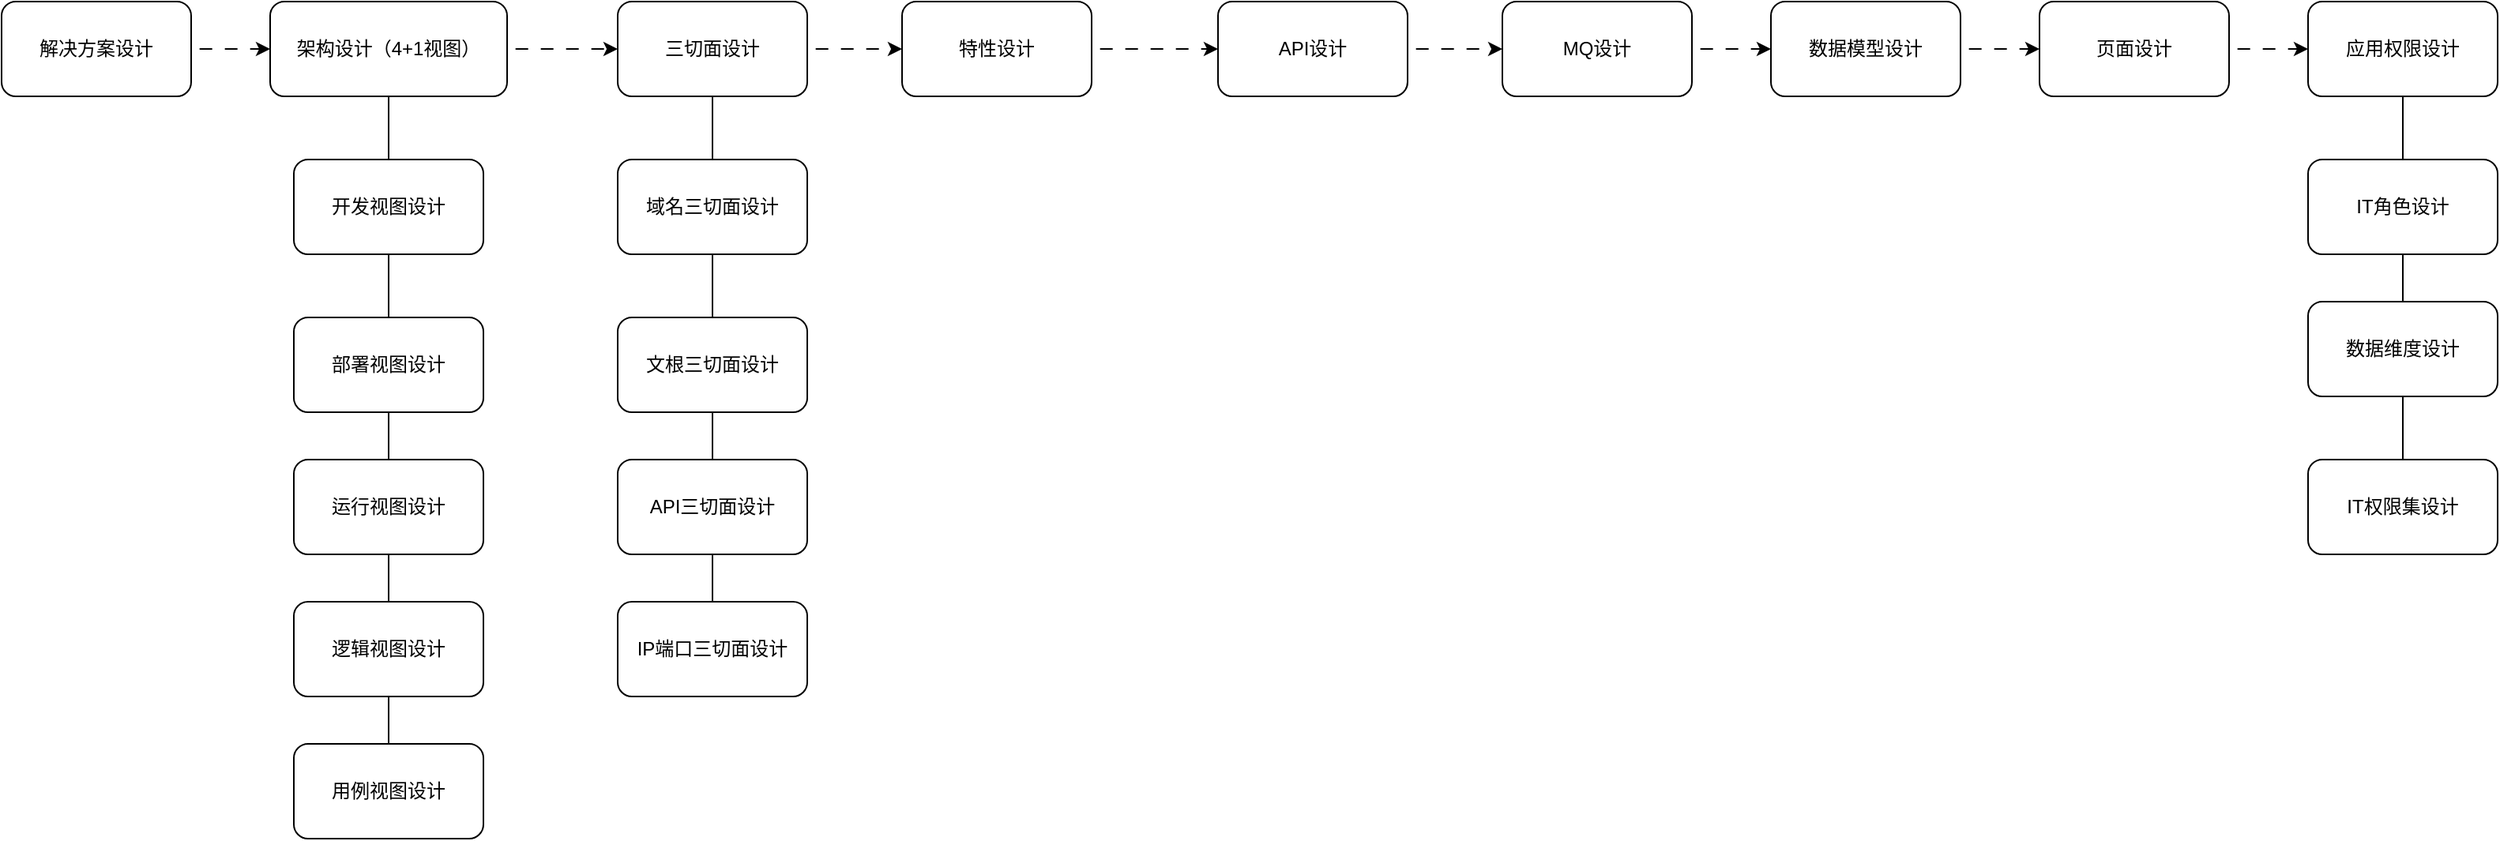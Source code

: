<mxfile version="26.0.13">
  <diagram name="Page-1" id="o7hvjnD-FwicrIdzrirB">
    <mxGraphModel dx="2071" dy="725" grid="1" gridSize="10" guides="1" tooltips="1" connect="1" arrows="1" fold="1" page="1" pageScale="1" pageWidth="850" pageHeight="1100" math="0" shadow="0">
      <root>
        <mxCell id="0" />
        <mxCell id="1" parent="0" />
        <mxCell id="HR8WFGy64bs_LNmVH5kY-29" value="" style="edgeStyle=orthogonalEdgeStyle;rounded=0;orthogonalLoop=1;jettySize=auto;html=1;flowAnimation=1;" edge="1" parent="1" source="HR8WFGy64bs_LNmVH5kY-2" target="HR8WFGy64bs_LNmVH5kY-3">
          <mxGeometry relative="1" as="geometry" />
        </mxCell>
        <mxCell id="HR8WFGy64bs_LNmVH5kY-2" value="特性设计" style="rounded=1;whiteSpace=wrap;html=1;" vertex="1" parent="1">
          <mxGeometry x="60" y="220" width="120" height="60" as="geometry" />
        </mxCell>
        <mxCell id="HR8WFGy64bs_LNmVH5kY-50" value="" style="edgeStyle=orthogonalEdgeStyle;rounded=0;orthogonalLoop=1;jettySize=auto;html=1;flowAnimation=1;" edge="1" parent="1" source="HR8WFGy64bs_LNmVH5kY-3" target="HR8WFGy64bs_LNmVH5kY-48">
          <mxGeometry relative="1" as="geometry" />
        </mxCell>
        <mxCell id="HR8WFGy64bs_LNmVH5kY-3" value="API设计" style="rounded=1;whiteSpace=wrap;html=1;" vertex="1" parent="1">
          <mxGeometry x="260" y="220" width="120" height="60" as="geometry" />
        </mxCell>
        <mxCell id="HR8WFGy64bs_LNmVH5kY-32" value="" style="edgeStyle=orthogonalEdgeStyle;rounded=0;orthogonalLoop=1;jettySize=auto;html=1;flowAnimation=1;" edge="1" parent="1" source="HR8WFGy64bs_LNmVH5kY-5" target="HR8WFGy64bs_LNmVH5kY-6">
          <mxGeometry relative="1" as="geometry" />
        </mxCell>
        <mxCell id="HR8WFGy64bs_LNmVH5kY-5" value="数据模型设计" style="rounded=1;whiteSpace=wrap;html=1;" vertex="1" parent="1">
          <mxGeometry x="610" y="220" width="120" height="60" as="geometry" />
        </mxCell>
        <mxCell id="HR8WFGy64bs_LNmVH5kY-33" value="" style="edgeStyle=orthogonalEdgeStyle;rounded=0;orthogonalLoop=1;jettySize=auto;html=1;flowAnimation=1;" edge="1" parent="1" source="HR8WFGy64bs_LNmVH5kY-6" target="HR8WFGy64bs_LNmVH5kY-7">
          <mxGeometry relative="1" as="geometry" />
        </mxCell>
        <mxCell id="HR8WFGy64bs_LNmVH5kY-6" value="页面设计" style="rounded=1;whiteSpace=wrap;html=1;" vertex="1" parent="1">
          <mxGeometry x="780" y="220" width="120" height="60" as="geometry" />
        </mxCell>
        <mxCell id="HR8WFGy64bs_LNmVH5kY-42" value="" style="edgeStyle=orthogonalEdgeStyle;rounded=0;orthogonalLoop=1;jettySize=auto;html=1;endArrow=none;startFill=0;" edge="1" parent="1" source="HR8WFGy64bs_LNmVH5kY-7" target="HR8WFGy64bs_LNmVH5kY-24">
          <mxGeometry relative="1" as="geometry" />
        </mxCell>
        <mxCell id="HR8WFGy64bs_LNmVH5kY-7" value="应用权限设计" style="rounded=1;whiteSpace=wrap;html=1;" vertex="1" parent="1">
          <mxGeometry x="950" y="220" width="120" height="60" as="geometry" />
        </mxCell>
        <mxCell id="HR8WFGy64bs_LNmVH5kY-28" value="" style="edgeStyle=orthogonalEdgeStyle;rounded=0;orthogonalLoop=1;jettySize=auto;html=1;flowAnimation=1;" edge="1" parent="1" source="HR8WFGy64bs_LNmVH5kY-8" target="HR8WFGy64bs_LNmVH5kY-2">
          <mxGeometry relative="1" as="geometry" />
        </mxCell>
        <mxCell id="HR8WFGy64bs_LNmVH5kY-38" value="" style="edgeStyle=orthogonalEdgeStyle;rounded=0;orthogonalLoop=1;jettySize=auto;html=1;endArrow=none;startFill=0;" edge="1" parent="1" source="HR8WFGy64bs_LNmVH5kY-8" target="HR8WFGy64bs_LNmVH5kY-16">
          <mxGeometry relative="1" as="geometry" />
        </mxCell>
        <mxCell id="HR8WFGy64bs_LNmVH5kY-8" value="三切面设计" style="rounded=1;whiteSpace=wrap;html=1;" vertex="1" parent="1">
          <mxGeometry x="-120" y="220" width="120" height="60" as="geometry" />
        </mxCell>
        <mxCell id="HR8WFGy64bs_LNmVH5kY-27" value="" style="edgeStyle=orthogonalEdgeStyle;rounded=0;orthogonalLoop=1;jettySize=auto;html=1;flowAnimation=1;" edge="1" parent="1" source="HR8WFGy64bs_LNmVH5kY-9" target="HR8WFGy64bs_LNmVH5kY-8">
          <mxGeometry relative="1" as="geometry" />
        </mxCell>
        <mxCell id="HR8WFGy64bs_LNmVH5kY-55" style="edgeStyle=orthogonalEdgeStyle;rounded=0;orthogonalLoop=1;jettySize=auto;html=1;exitX=0.5;exitY=1;exitDx=0;exitDy=0;entryX=0.5;entryY=0;entryDx=0;entryDy=0;endArrow=none;startFill=0;" edge="1" parent="1" source="HR8WFGy64bs_LNmVH5kY-9" target="HR8WFGy64bs_LNmVH5kY-11">
          <mxGeometry relative="1" as="geometry" />
        </mxCell>
        <mxCell id="HR8WFGy64bs_LNmVH5kY-9" value="架构设计（4+1视图）" style="rounded=1;whiteSpace=wrap;html=1;" vertex="1" parent="1">
          <mxGeometry x="-340" y="220" width="150" height="60" as="geometry" />
        </mxCell>
        <mxCell id="HR8WFGy64bs_LNmVH5kY-35" value="" style="edgeStyle=orthogonalEdgeStyle;rounded=0;orthogonalLoop=1;jettySize=auto;html=1;endArrow=none;startFill=0;" edge="1" parent="1" source="HR8WFGy64bs_LNmVH5kY-11" target="HR8WFGy64bs_LNmVH5kY-12">
          <mxGeometry relative="1" as="geometry" />
        </mxCell>
        <mxCell id="HR8WFGy64bs_LNmVH5kY-11" value="开发视图设计" style="rounded=1;whiteSpace=wrap;html=1;" vertex="1" parent="1">
          <mxGeometry x="-325" y="320" width="120" height="60" as="geometry" />
        </mxCell>
        <mxCell id="HR8WFGy64bs_LNmVH5kY-56" style="edgeStyle=orthogonalEdgeStyle;rounded=0;orthogonalLoop=1;jettySize=auto;html=1;exitX=0.5;exitY=1;exitDx=0;exitDy=0;entryX=0.5;entryY=0;entryDx=0;entryDy=0;endArrow=none;startFill=0;" edge="1" parent="1" source="HR8WFGy64bs_LNmVH5kY-12" target="HR8WFGy64bs_LNmVH5kY-13">
          <mxGeometry relative="1" as="geometry" />
        </mxCell>
        <mxCell id="HR8WFGy64bs_LNmVH5kY-12" value="部署视图设计" style="rounded=1;whiteSpace=wrap;html=1;" vertex="1" parent="1">
          <mxGeometry x="-325" y="420" width="120" height="60" as="geometry" />
        </mxCell>
        <mxCell id="HR8WFGy64bs_LNmVH5kY-57" style="edgeStyle=orthogonalEdgeStyle;rounded=0;orthogonalLoop=1;jettySize=auto;html=1;exitX=0.5;exitY=1;exitDx=0;exitDy=0;entryX=0.5;entryY=0;entryDx=0;entryDy=0;endArrow=none;startFill=0;" edge="1" parent="1" source="HR8WFGy64bs_LNmVH5kY-13" target="HR8WFGy64bs_LNmVH5kY-14">
          <mxGeometry relative="1" as="geometry">
            <Array as="points">
              <mxPoint x="-265" y="580" />
              <mxPoint x="-265" y="580" />
            </Array>
          </mxGeometry>
        </mxCell>
        <mxCell id="HR8WFGy64bs_LNmVH5kY-13" value="运行视图设计" style="rounded=1;whiteSpace=wrap;html=1;" vertex="1" parent="1">
          <mxGeometry x="-325" y="510" width="120" height="60" as="geometry" />
        </mxCell>
        <mxCell id="HR8WFGy64bs_LNmVH5kY-37" value="" style="edgeStyle=orthogonalEdgeStyle;rounded=0;orthogonalLoop=1;jettySize=auto;html=1;endArrow=none;startFill=0;" edge="1" parent="1" source="HR8WFGy64bs_LNmVH5kY-14" target="HR8WFGy64bs_LNmVH5kY-15">
          <mxGeometry relative="1" as="geometry" />
        </mxCell>
        <mxCell id="HR8WFGy64bs_LNmVH5kY-14" value="逻辑视图设计" style="rounded=1;whiteSpace=wrap;html=1;" vertex="1" parent="1">
          <mxGeometry x="-325" y="600" width="120" height="60" as="geometry" />
        </mxCell>
        <mxCell id="HR8WFGy64bs_LNmVH5kY-15" value="用例视图设计" style="rounded=1;whiteSpace=wrap;html=1;" vertex="1" parent="1">
          <mxGeometry x="-325" y="690" width="120" height="60" as="geometry" />
        </mxCell>
        <mxCell id="HR8WFGy64bs_LNmVH5kY-39" value="" style="edgeStyle=orthogonalEdgeStyle;rounded=0;orthogonalLoop=1;jettySize=auto;html=1;endArrow=none;startFill=0;" edge="1" parent="1" source="HR8WFGy64bs_LNmVH5kY-16" target="HR8WFGy64bs_LNmVH5kY-17">
          <mxGeometry relative="1" as="geometry" />
        </mxCell>
        <mxCell id="HR8WFGy64bs_LNmVH5kY-16" value="域名三切面设计" style="rounded=1;whiteSpace=wrap;html=1;" vertex="1" parent="1">
          <mxGeometry x="-120" y="320" width="120" height="60" as="geometry" />
        </mxCell>
        <mxCell id="HR8WFGy64bs_LNmVH5kY-40" value="" style="edgeStyle=orthogonalEdgeStyle;rounded=0;orthogonalLoop=1;jettySize=auto;html=1;endArrow=none;startFill=0;" edge="1" parent="1" source="HR8WFGy64bs_LNmVH5kY-17" target="HR8WFGy64bs_LNmVH5kY-18">
          <mxGeometry relative="1" as="geometry" />
        </mxCell>
        <mxCell id="HR8WFGy64bs_LNmVH5kY-17" value="文根三切面设计" style="rounded=1;whiteSpace=wrap;html=1;" vertex="1" parent="1">
          <mxGeometry x="-120" y="420" width="120" height="60" as="geometry" />
        </mxCell>
        <mxCell id="HR8WFGy64bs_LNmVH5kY-41" value="" style="edgeStyle=orthogonalEdgeStyle;rounded=0;orthogonalLoop=1;jettySize=auto;html=1;endArrow=none;startFill=0;" edge="1" parent="1" source="HR8WFGy64bs_LNmVH5kY-18" target="HR8WFGy64bs_LNmVH5kY-19">
          <mxGeometry relative="1" as="geometry" />
        </mxCell>
        <mxCell id="HR8WFGy64bs_LNmVH5kY-18" value="API三切面设计" style="rounded=1;whiteSpace=wrap;html=1;" vertex="1" parent="1">
          <mxGeometry x="-120" y="510" width="120" height="60" as="geometry" />
        </mxCell>
        <mxCell id="HR8WFGy64bs_LNmVH5kY-19" value="IP端口三切面设计" style="rounded=1;whiteSpace=wrap;html=1;" vertex="1" parent="1">
          <mxGeometry x="-120" y="600" width="120" height="60" as="geometry" />
        </mxCell>
        <mxCell id="HR8WFGy64bs_LNmVH5kY-46" value="" style="edgeStyle=orthogonalEdgeStyle;rounded=0;orthogonalLoop=1;jettySize=auto;html=1;endArrow=none;startFill=0;" edge="1" parent="1" source="HR8WFGy64bs_LNmVH5kY-24" target="HR8WFGy64bs_LNmVH5kY-25">
          <mxGeometry relative="1" as="geometry" />
        </mxCell>
        <mxCell id="HR8WFGy64bs_LNmVH5kY-24" value="IT角色设计" style="rounded=1;whiteSpace=wrap;html=1;" vertex="1" parent="1">
          <mxGeometry x="950" y="320" width="120" height="60" as="geometry" />
        </mxCell>
        <mxCell id="HR8WFGy64bs_LNmVH5kY-47" value="" style="edgeStyle=orthogonalEdgeStyle;rounded=0;orthogonalLoop=1;jettySize=auto;html=1;endArrow=none;startFill=0;" edge="1" parent="1" source="HR8WFGy64bs_LNmVH5kY-25" target="HR8WFGy64bs_LNmVH5kY-26">
          <mxGeometry relative="1" as="geometry" />
        </mxCell>
        <mxCell id="HR8WFGy64bs_LNmVH5kY-25" value="数据维度设计" style="rounded=1;whiteSpace=wrap;html=1;" vertex="1" parent="1">
          <mxGeometry x="950" y="410" width="120" height="60" as="geometry" />
        </mxCell>
        <mxCell id="HR8WFGy64bs_LNmVH5kY-26" value="IT权限集设计" style="rounded=1;whiteSpace=wrap;html=1;" vertex="1" parent="1">
          <mxGeometry x="950" y="510" width="120" height="60" as="geometry" />
        </mxCell>
        <mxCell id="HR8WFGy64bs_LNmVH5kY-51" value="" style="edgeStyle=orthogonalEdgeStyle;rounded=0;orthogonalLoop=1;jettySize=auto;html=1;flowAnimation=1;" edge="1" parent="1" source="HR8WFGy64bs_LNmVH5kY-48" target="HR8WFGy64bs_LNmVH5kY-5">
          <mxGeometry relative="1" as="geometry" />
        </mxCell>
        <mxCell id="HR8WFGy64bs_LNmVH5kY-48" value="MQ设计" style="rounded=1;whiteSpace=wrap;html=1;" vertex="1" parent="1">
          <mxGeometry x="440" y="220" width="120" height="60" as="geometry" />
        </mxCell>
        <mxCell id="HR8WFGy64bs_LNmVH5kY-54" value="" style="edgeStyle=orthogonalEdgeStyle;rounded=0;orthogonalLoop=1;jettySize=auto;html=1;flowAnimation=1;" edge="1" parent="1" source="HR8WFGy64bs_LNmVH5kY-53" target="HR8WFGy64bs_LNmVH5kY-9">
          <mxGeometry relative="1" as="geometry" />
        </mxCell>
        <mxCell id="HR8WFGy64bs_LNmVH5kY-53" value="解决方案设计" style="rounded=1;whiteSpace=wrap;html=1;" vertex="1" parent="1">
          <mxGeometry x="-510" y="220" width="120" height="60" as="geometry" />
        </mxCell>
      </root>
    </mxGraphModel>
  </diagram>
</mxfile>
